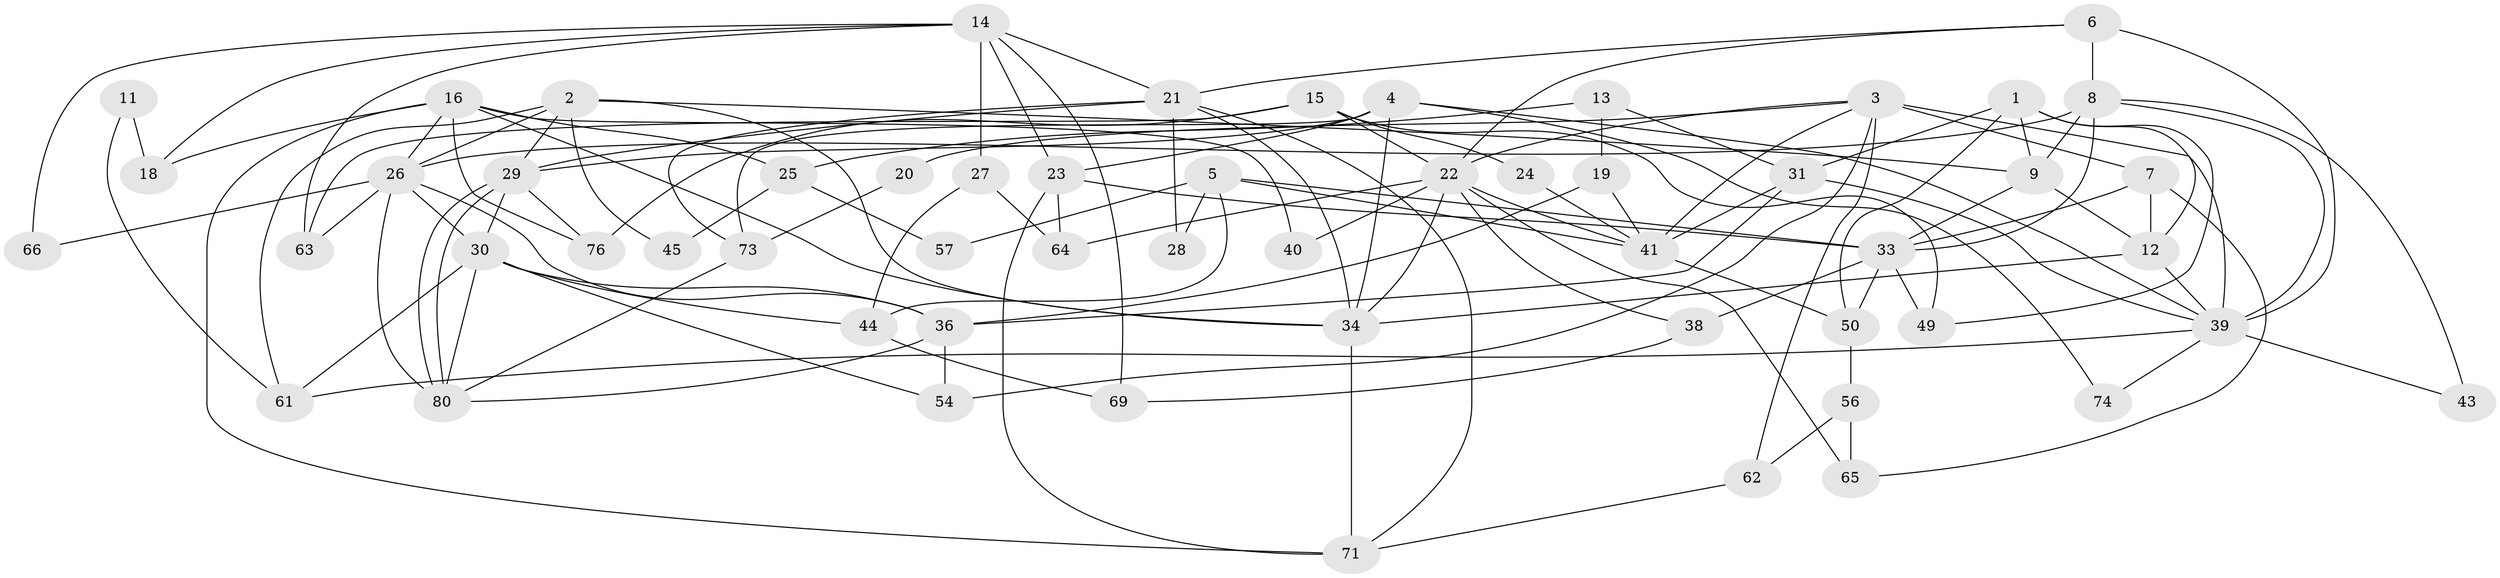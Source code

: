 // Generated by graph-tools (version 1.1) at 2025/52/02/27/25 19:52:08]
// undirected, 56 vertices, 125 edges
graph export_dot {
graph [start="1"]
  node [color=gray90,style=filled];
  1 [super="+10"];
  2 [super="+46"];
  3 [super="+42"];
  4 [super="+78"];
  5 [super="+59"];
  6 [super="+70"];
  7;
  8 [super="+17"];
  9 [super="+55"];
  11;
  12 [super="+75"];
  13;
  14 [super="+37"];
  15 [super="+48"];
  16 [super="+52"];
  18;
  19 [super="+72"];
  20;
  21 [super="+32"];
  22 [super="+77"];
  23 [super="+68"];
  24;
  25;
  26 [super="+79"];
  27;
  28;
  29 [super="+60"];
  30 [super="+53"];
  31 [super="+81"];
  33 [super="+35"];
  34 [super="+58"];
  36 [super="+47"];
  38;
  39 [super="+51"];
  40;
  41 [super="+67"];
  43;
  44;
  45;
  49;
  50;
  54;
  56;
  57;
  61;
  62;
  63;
  64;
  65;
  66;
  69;
  71;
  73;
  74;
  76;
  80;
  1 -- 49;
  1 -- 12;
  1 -- 50;
  1 -- 9;
  1 -- 31;
  2 -- 45;
  2 -- 61;
  2 -- 26;
  2 -- 34 [weight=2];
  2 -- 29;
  2 -- 9;
  3 -- 39 [weight=2];
  3 -- 41;
  3 -- 54;
  3 -- 20;
  3 -- 7;
  3 -- 62;
  3 -- 22;
  4 -- 73;
  4 -- 74;
  4 -- 34;
  4 -- 23;
  4 -- 39;
  4 -- 29;
  5 -- 41 [weight=2];
  5 -- 33;
  5 -- 28 [weight=2];
  5 -- 44;
  5 -- 57;
  6 -- 39 [weight=2];
  6 -- 21;
  6 -- 8;
  6 -- 22;
  7 -- 12;
  7 -- 33;
  7 -- 65;
  8 -- 39;
  8 -- 9;
  8 -- 33 [weight=2];
  8 -- 43;
  8 -- 26;
  9 -- 33;
  9 -- 12;
  11 -- 61;
  11 -- 18;
  12 -- 34;
  12 -- 39;
  13 -- 25;
  13 -- 31;
  13 -- 19;
  14 -- 18;
  14 -- 63;
  14 -- 66;
  14 -- 27;
  14 -- 69;
  14 -- 21;
  14 -- 23;
  15 -- 63;
  15 -- 76;
  15 -- 49;
  15 -- 24;
  15 -- 22;
  16 -- 26;
  16 -- 18;
  16 -- 25;
  16 -- 40;
  16 -- 34;
  16 -- 76;
  16 -- 71;
  19 -- 41 [weight=2];
  19 -- 36;
  20 -- 73;
  21 -- 34;
  21 -- 28;
  21 -- 71;
  21 -- 73;
  21 -- 29;
  22 -- 65;
  22 -- 38;
  22 -- 40;
  22 -- 64;
  22 -- 34;
  22 -- 41;
  23 -- 71;
  23 -- 64;
  23 -- 33 [weight=2];
  24 -- 41;
  25 -- 45;
  25 -- 57;
  26 -- 30 [weight=2];
  26 -- 63;
  26 -- 80;
  26 -- 66;
  26 -- 36;
  27 -- 44;
  27 -- 64;
  29 -- 80;
  29 -- 80;
  29 -- 30;
  29 -- 76;
  30 -- 80;
  30 -- 61;
  30 -- 36;
  30 -- 54;
  30 -- 44;
  31 -- 39 [weight=2];
  31 -- 36;
  31 -- 41;
  33 -- 50;
  33 -- 38;
  33 -- 49;
  34 -- 71;
  36 -- 80;
  36 -- 54;
  38 -- 69;
  39 -- 74;
  39 -- 43;
  39 -- 61;
  41 -- 50;
  44 -- 69;
  50 -- 56;
  56 -- 62;
  56 -- 65;
  62 -- 71;
  73 -- 80;
}
